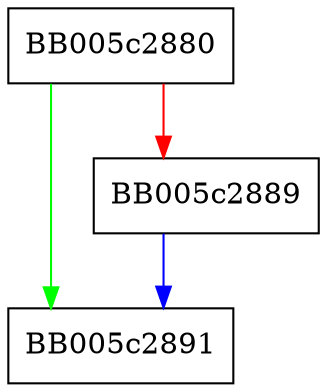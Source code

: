 digraph EVP_MD_meth_set_result_size {
  node [shape="box"];
  graph [splines=ortho];
  BB005c2880 -> BB005c2891 [color="green"];
  BB005c2880 -> BB005c2889 [color="red"];
  BB005c2889 -> BB005c2891 [color="blue"];
}